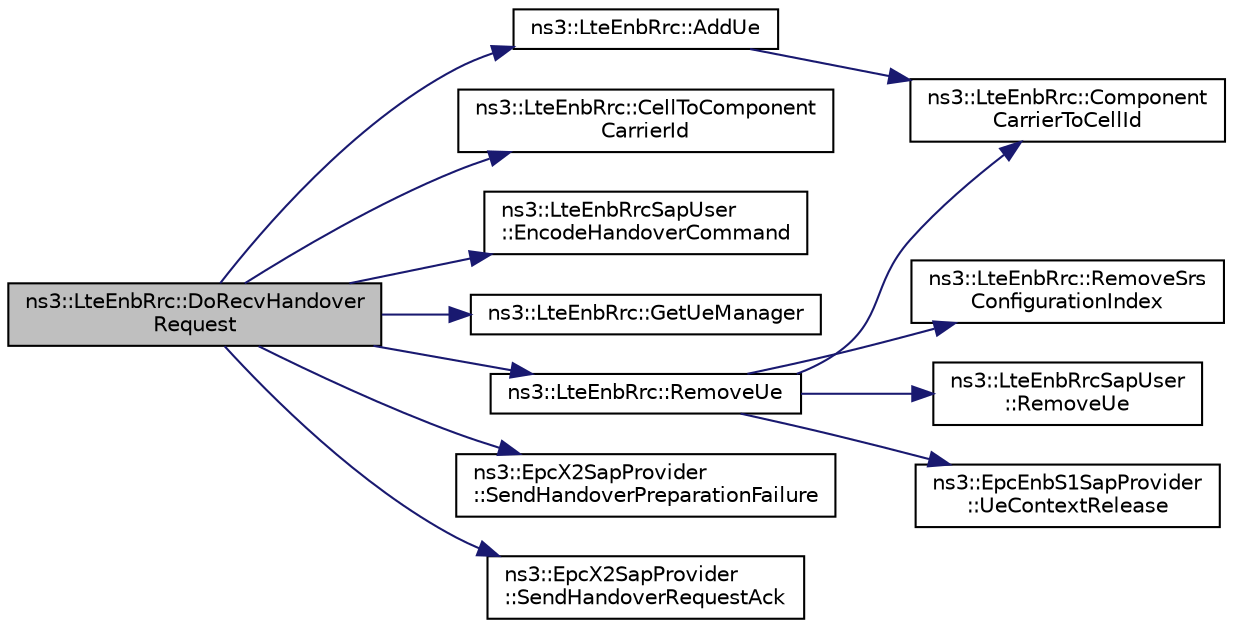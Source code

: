 digraph "ns3::LteEnbRrc::DoRecvHandoverRequest"
{
 // LATEX_PDF_SIZE
  edge [fontname="Helvetica",fontsize="10",labelfontname="Helvetica",labelfontsize="10"];
  node [fontname="Helvetica",fontsize="10",shape=record];
  rankdir="LR";
  Node1 [label="ns3::LteEnbRrc::DoRecvHandover\lRequest",height=0.2,width=0.4,color="black", fillcolor="grey75", style="filled", fontcolor="black",tooltip="Receive handover request function."];
  Node1 -> Node2 [color="midnightblue",fontsize="10",style="solid",fontname="Helvetica"];
  Node2 [label="ns3::LteEnbRrc::AddUe",height=0.2,width=0.4,color="black", fillcolor="white", style="filled",URL="$classns3_1_1_lte_enb_rrc.html#a524c7c09828bc1c66cd39de54001dd01",tooltip="Allocate a new RNTI for a new UE."];
  Node2 -> Node3 [color="midnightblue",fontsize="10",style="solid",fontname="Helvetica"];
  Node3 [label="ns3::LteEnbRrc::Component\lCarrierToCellId",height=0.2,width=0.4,color="black", fillcolor="white", style="filled",URL="$classns3_1_1_lte_enb_rrc.html#ab94849236fab8195088bf430ac50e5ce",tooltip="convert the component carrier id to cell id"];
  Node1 -> Node4 [color="midnightblue",fontsize="10",style="solid",fontname="Helvetica"];
  Node4 [label="ns3::LteEnbRrc::CellToComponent\lCarrierId",height=0.2,width=0.4,color="black", fillcolor="white", style="filled",URL="$classns3_1_1_lte_enb_rrc.html#afc5dcaef4bb087e710c36d100badf18d",tooltip="convert the cell id to component carrier id"];
  Node1 -> Node5 [color="midnightblue",fontsize="10",style="solid",fontname="Helvetica"];
  Node5 [label="ns3::LteEnbRrcSapUser\l::EncodeHandoverCommand",height=0.2,width=0.4,color="black", fillcolor="white", style="filled",URL="$classns3_1_1_lte_enb_rrc_sap_user.html#a3df7c56ab7b01b04c5745a117a9bc13a",tooltip="Encode handover command."];
  Node1 -> Node6 [color="midnightblue",fontsize="10",style="solid",fontname="Helvetica"];
  Node6 [label="ns3::LteEnbRrc::GetUeManager",height=0.2,width=0.4,color="black", fillcolor="white", style="filled",URL="$classns3_1_1_lte_enb_rrc.html#a875653948b565dc50b33f6a0434e32d9",tooltip=" "];
  Node1 -> Node7 [color="midnightblue",fontsize="10",style="solid",fontname="Helvetica"];
  Node7 [label="ns3::LteEnbRrc::RemoveUe",height=0.2,width=0.4,color="black", fillcolor="white", style="filled",URL="$classns3_1_1_lte_enb_rrc.html#a0e507111feeaf6e7f34555b6141525f7",tooltip="remove a UE from the cell"];
  Node7 -> Node3 [color="midnightblue",fontsize="10",style="solid",fontname="Helvetica"];
  Node7 -> Node8 [color="midnightblue",fontsize="10",style="solid",fontname="Helvetica"];
  Node8 [label="ns3::LteEnbRrc::RemoveSrs\lConfigurationIndex",height=0.2,width=0.4,color="black", fillcolor="white", style="filled",URL="$classns3_1_1_lte_enb_rrc.html#af6895c64bf0626b4f0a6076a1e74f3b5",tooltip="remove a previously allocated SRS configuration index"];
  Node7 -> Node9 [color="midnightblue",fontsize="10",style="solid",fontname="Helvetica"];
  Node9 [label="ns3::LteEnbRrcSapUser\l::RemoveUe",height=0.2,width=0.4,color="black", fillcolor="white", style="filled",URL="$classns3_1_1_lte_enb_rrc_sap_user.html#a76263311788b07b9bb3f76e15c9d9a96",tooltip="Remove UE function."];
  Node7 -> Node10 [color="midnightblue",fontsize="10",style="solid",fontname="Helvetica"];
  Node10 [label="ns3::EpcEnbS1SapProvider\l::UeContextRelease",height=0.2,width=0.4,color="black", fillcolor="white", style="filled",URL="$classns3_1_1_epc_enb_s1_sap_provider.html#a0b36291eb6b5ceb0f5bae61fc71944d9",tooltip="release UE context at the S1 Application of the source eNB after reception of the UE CONTEXT RELEASE ..."];
  Node1 -> Node11 [color="midnightblue",fontsize="10",style="solid",fontname="Helvetica"];
  Node11 [label="ns3::EpcX2SapProvider\l::SendHandoverPreparationFailure",height=0.2,width=0.4,color="black", fillcolor="white", style="filled",URL="$classns3_1_1_epc_x2_sap_provider.html#ab88e7c840efe967b8a7514d357991e2b",tooltip="Send handover preparation failure function."];
  Node1 -> Node12 [color="midnightblue",fontsize="10",style="solid",fontname="Helvetica"];
  Node12 [label="ns3::EpcX2SapProvider\l::SendHandoverRequestAck",height=0.2,width=0.4,color="black", fillcolor="white", style="filled",URL="$classns3_1_1_epc_x2_sap_provider.html#a1675338e78f6d98636db777a3b771f60",tooltip="Send handover request ack function."];
}
